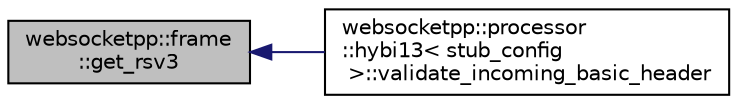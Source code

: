 digraph "websocketpp::frame::get_rsv3"
{
  edge [fontname="Helvetica",fontsize="10",labelfontname="Helvetica",labelfontsize="10"];
  node [fontname="Helvetica",fontsize="10",shape=record];
  rankdir="LR";
  Node100 [label="websocketpp::frame\l::get_rsv3",height=0.2,width=0.4,color="black", fillcolor="grey75", style="filled", fontcolor="black"];
  Node100 -> Node101 [dir="back",color="midnightblue",fontsize="10",style="solid"];
  Node101 [label="websocketpp::processor\l::hybi13\< stub_config\l \>::validate_incoming_basic_header",height=0.2,width=0.4,color="black", fillcolor="white", style="filled",URL="$classwebsocketpp_1_1processor_1_1hybi13.html#a0c549a5e2766288fb625c03e507cc9ad",tooltip="Validate an incoming basic header. "];
}
